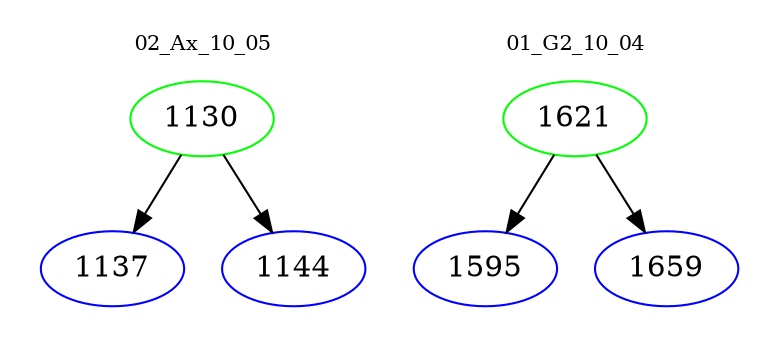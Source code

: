 digraph{
subgraph cluster_0 {
color = white
label = "02_Ax_10_05";
fontsize=10;
T0_1130 [label="1130", color="green"]
T0_1130 -> T0_1137 [color="black"]
T0_1137 [label="1137", color="blue"]
T0_1130 -> T0_1144 [color="black"]
T0_1144 [label="1144", color="blue"]
}
subgraph cluster_1 {
color = white
label = "01_G2_10_04";
fontsize=10;
T1_1621 [label="1621", color="green"]
T1_1621 -> T1_1595 [color="black"]
T1_1595 [label="1595", color="blue"]
T1_1621 -> T1_1659 [color="black"]
T1_1659 [label="1659", color="blue"]
}
}
